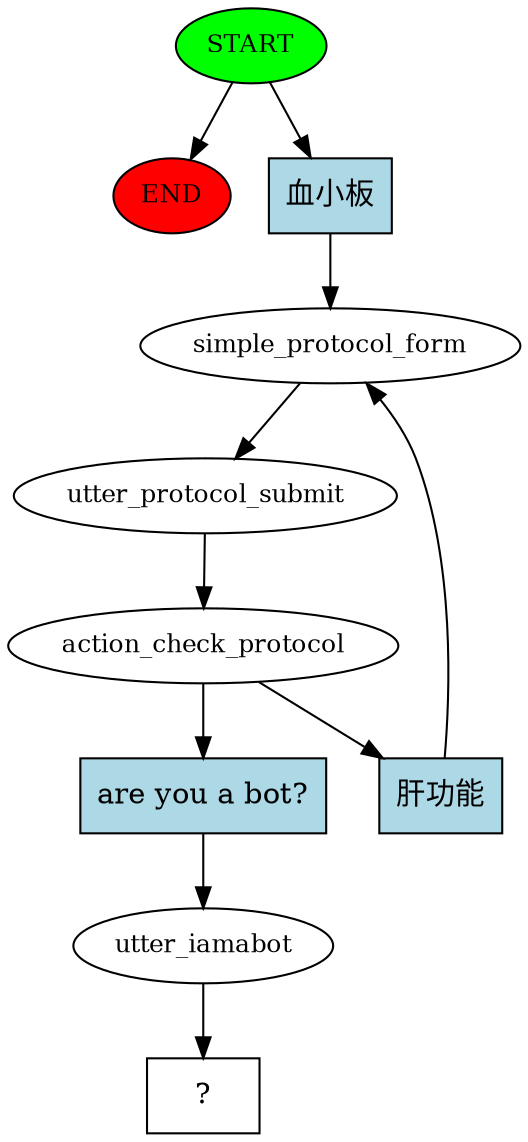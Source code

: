 digraph  {
0 [class="start active", fillcolor=green, fontsize=12, label=START, style=filled];
"-1" [class=end, fillcolor=red, fontsize=12, label=END, style=filled];
1 [class=active, fontsize=12, label=simple_protocol_form];
2 [class=active, fontsize=12, label=utter_protocol_submit];
3 [class=active, fontsize=12, label=action_check_protocol];
7 [class=active, fontsize=12, label=utter_iamabot];
8 [class="intent dashed active", label="  ?  ", shape=rect];
9 [class="intent active", fillcolor=lightblue, label="血小板", shape=rect, style=filled];
10 [class="intent active", fillcolor=lightblue, label="肝功能", shape=rect, style=filled];
11 [class="intent active", fillcolor=lightblue, label="are you a bot?", shape=rect, style=filled];
0 -> "-1"  [class="", key=NONE, label=""];
0 -> 9  [class=active, key=0];
1 -> 2  [class=active, key=NONE, label=""];
2 -> 3  [class=active, key=NONE, label=""];
3 -> 10  [class=active, key=0];
3 -> 11  [class=active, key=0];
7 -> 8  [class=active, key=NONE, label=""];
9 -> 1  [class=active, key=0];
10 -> 1  [class=active, key=0];
11 -> 7  [class=active, key=0];
}

